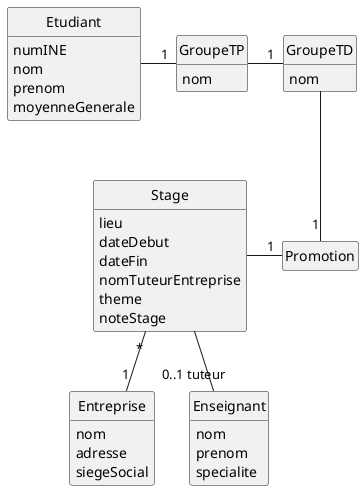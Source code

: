 @startuml
hide circle
hide empty methods
hide empty attributes

class Stage{
    lieu
    dateDebut
    dateFin
    nomTuteurEntreprise
    theme
    noteStage
}

class Entreprise{
    nom
    adresse
    siegeSocial
}

class Promotion{
 
}

class Etudiant{
    numINE
    nom
    prenom
    moyenneGenerale
}

class GroupeTP{
    nom
}

class GroupeTD{
    nom
}

class Enseignant {
    nom
    prenom
    specialite
}

Stage "*" -- "1" Entreprise
Stage -"1" Promotion
Stage --"0..1 tuteur" Enseignant

Etudiant -"1" GroupeTP
GroupeTP -"1" GroupeTD
GroupeTD --"1" Promotion

@enduml
